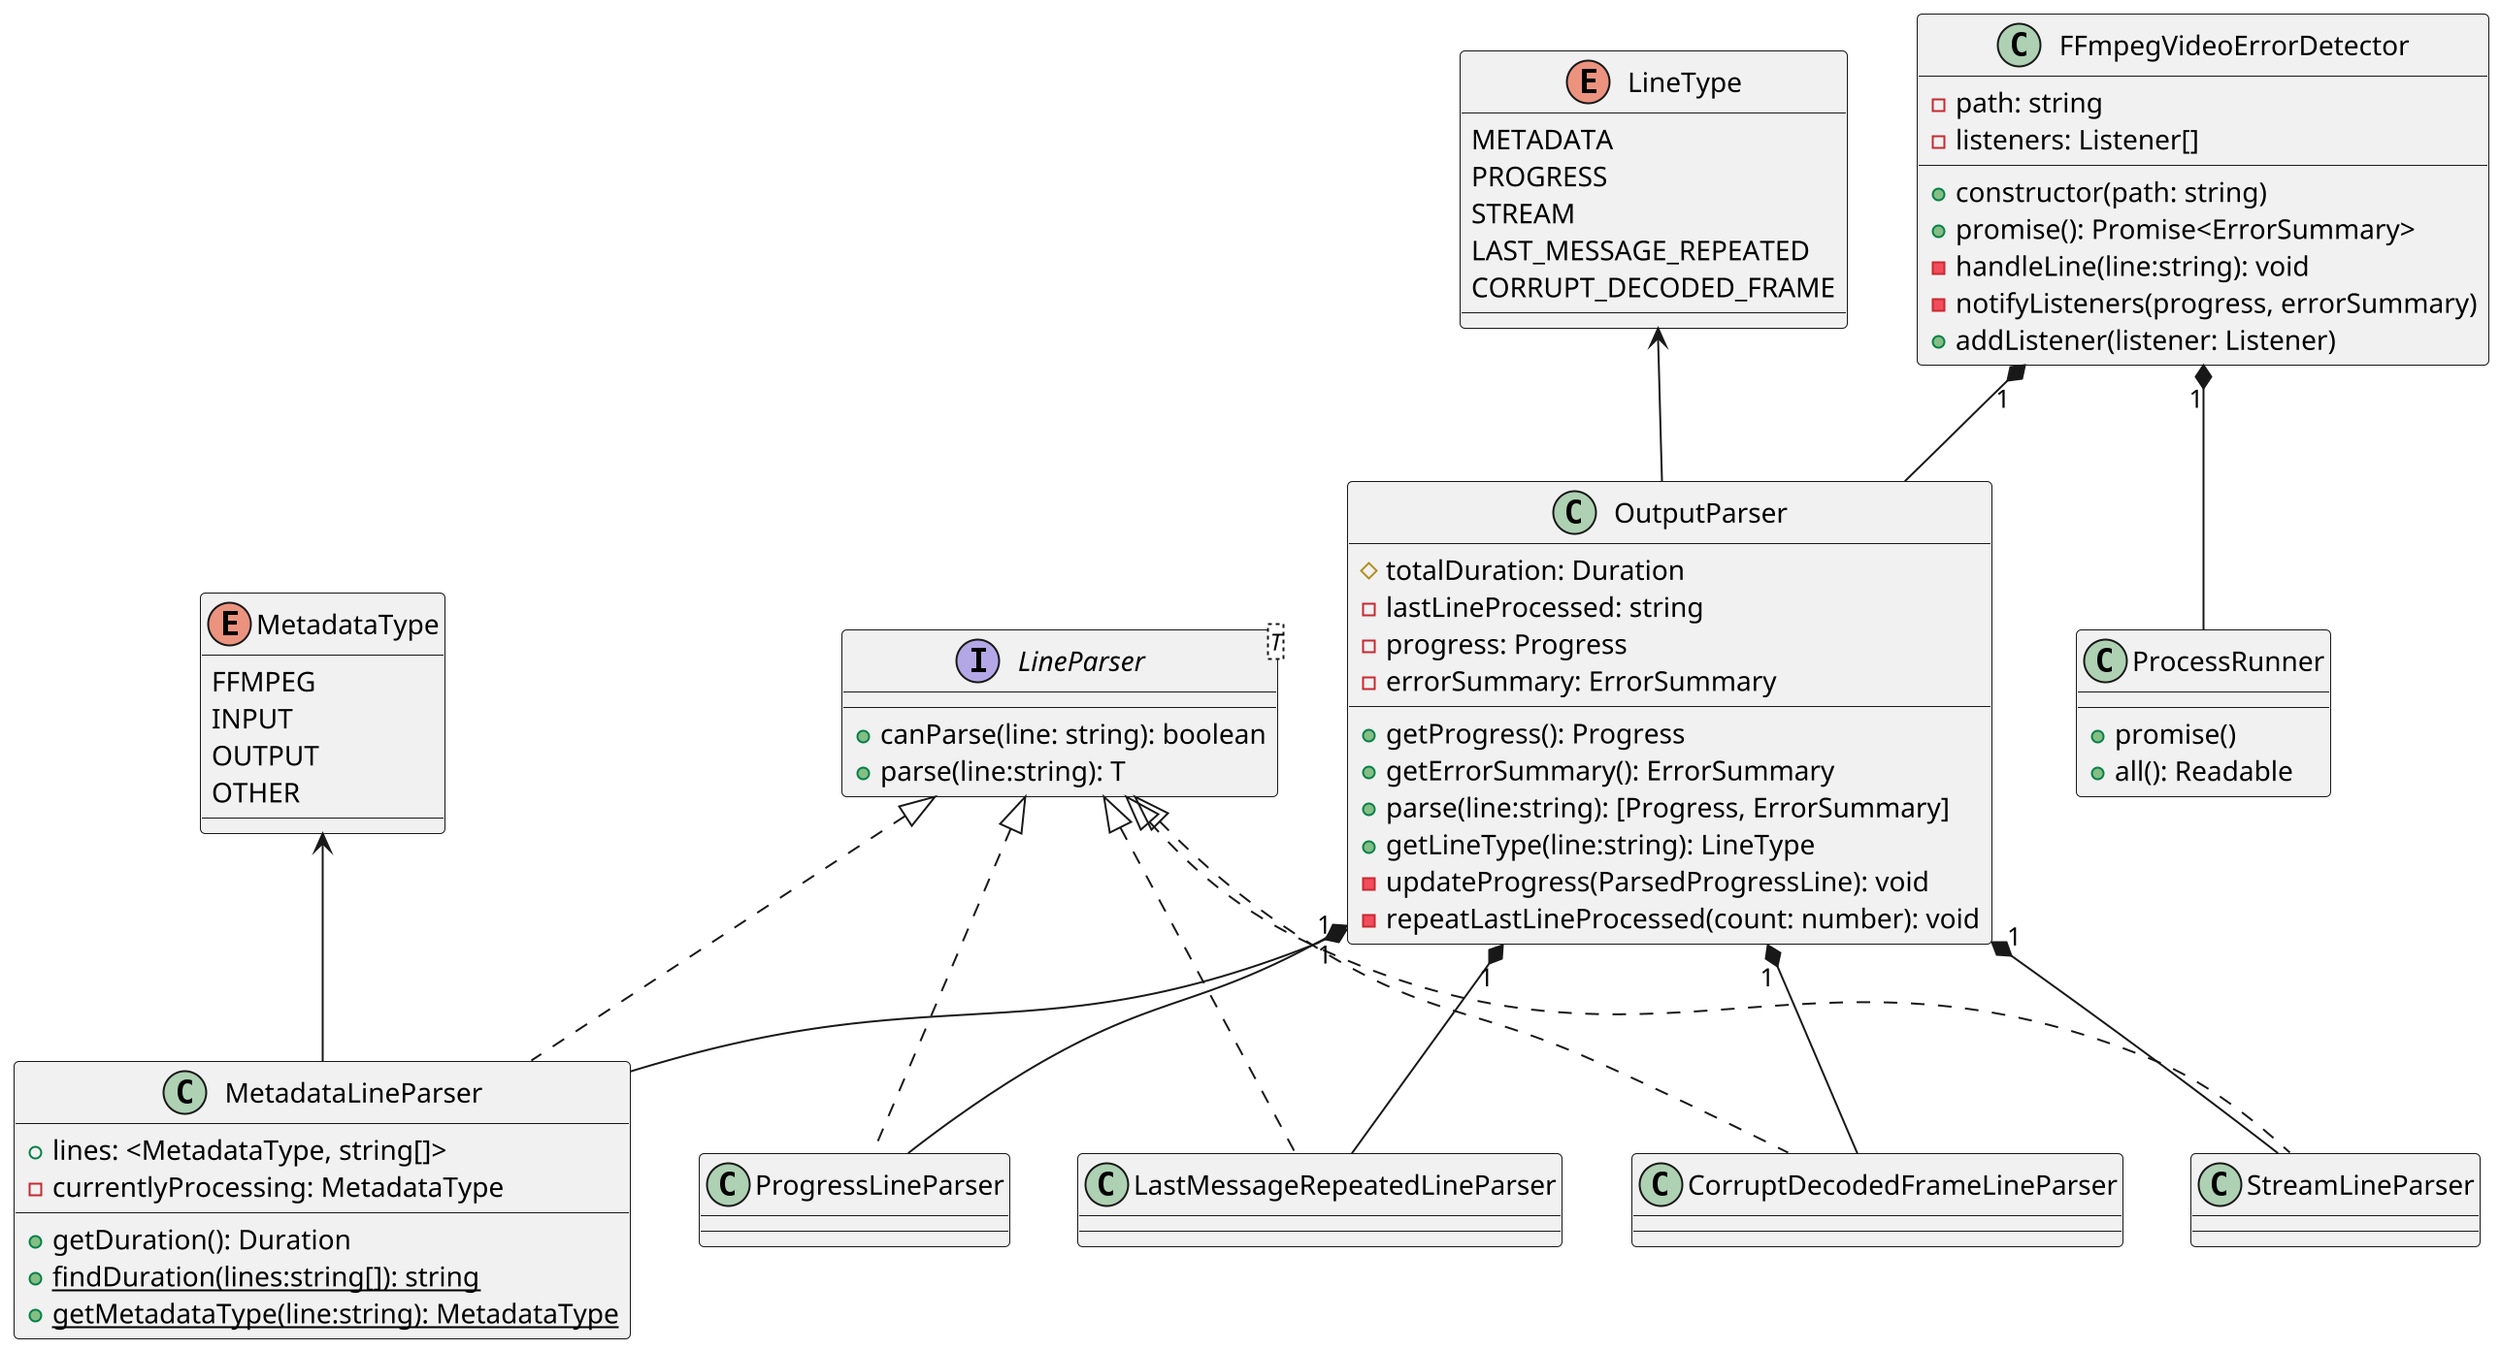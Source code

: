 @startuml Video error detector
scale 2

interface LineParser<T> {
	+canParse(line: string): boolean
	+parse(line:string): T
}

class MetadataLineParser implements LineParser {
	+lines: <MetadataType, string[]>
	-currentlyProcessing: MetadataType
	+getDuration(): Duration
	{static} +findDuration(lines:string[]): string
	{static} +getMetadataType(line:string): MetadataType
}

enum MetadataType {
	FFMPEG
	INPUT
	OUTPUT
	OTHER
}

MetadataType <-- MetadataLineParser

class StreamLineParser implements LineParser {

}

class ProgressLineParser implements LineParser {

}

class LastMessageRepeatedLineParser implements LineParser {

}

class CorruptDecodedFrameLineParser implements LineParser {

}

class OutputParser {
	#totalDuration: Duration
	-lastLineProcessed: string
	-progress: Progress
	-errorSummary: ErrorSummary
	+getProgress(): Progress
	+getErrorSummary(): ErrorSummary
	+parse(line:string): [Progress, ErrorSummary]
	+getLineType(line:string): LineType
	-updateProgress(ParsedProgressLine): void
	-repeatLastLineProcessed(count: number): void
}

enum LineType {
	METADATA
	PROGRESS
	STREAM
	LAST_MESSAGE_REPEATED
	CORRUPT_DECODED_FRAME
}

LineType <-- OutputParser

class FFmpegVideoErrorDetector {
	-path: string
	-listeners: Listener[]
	+constructor(path: string)
	+promise(): Promise<ErrorSummary>
	-handleLine(line:string): void
	-notifyListeners(progress, errorSummary)
	+addListener(listener: Listener)
}

class ProcessRunner {
	+promise()
	+all(): Readable
}

FFmpegVideoErrorDetector "1" *-- OutputParser
FFmpegVideoErrorDetector "1" *-- ProcessRunner

OutputParser "1" *-- LastMessageRepeatedLineParser
OutputParser "1" *-- MetadataLineParser
OutputParser "1" *-- StreamLineParser
OutputParser "1" *-- ProgressLineParser
OutputParser "1" *-- CorruptDecodedFrameLineParser


@enduml
